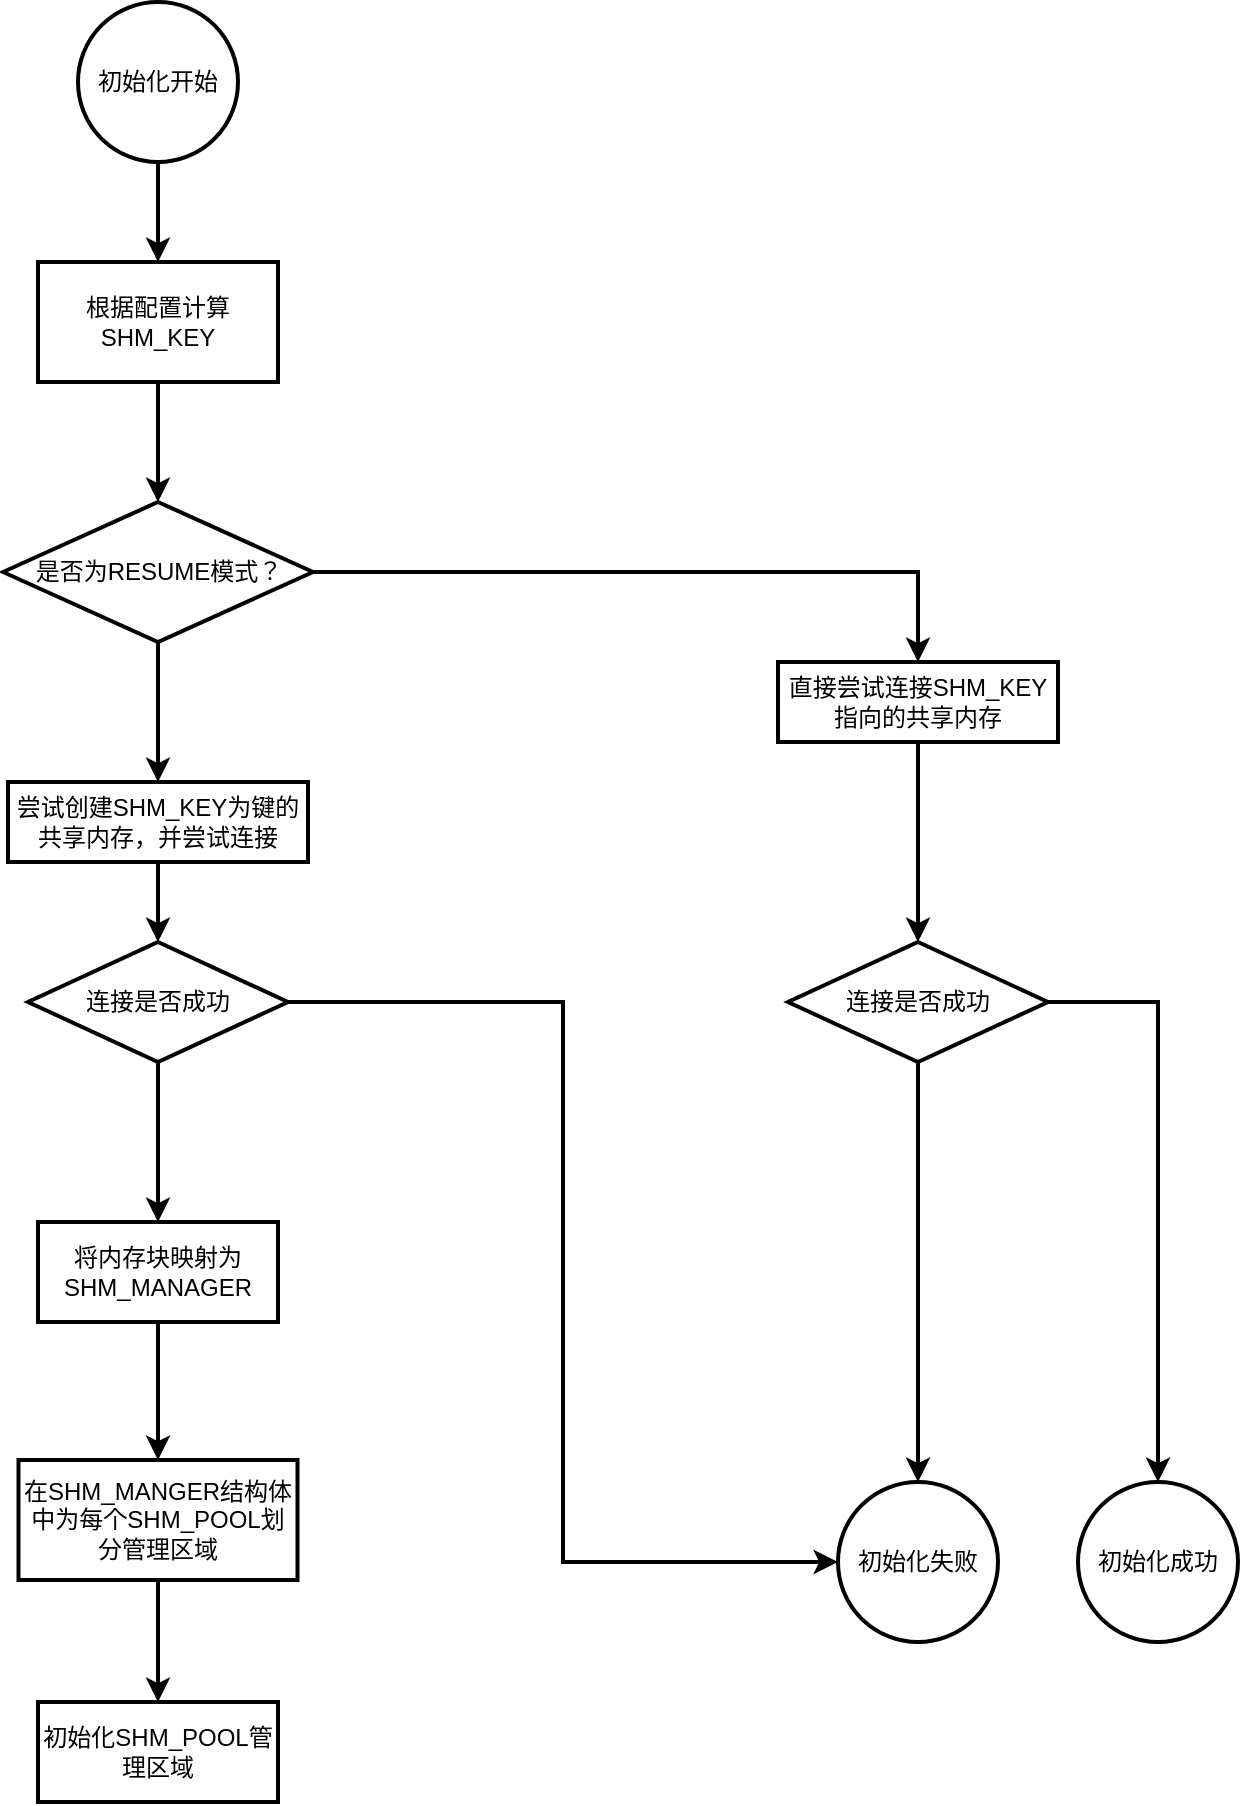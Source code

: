 <mxfile version="13.6.0" type="github">
  <diagram id="hVP1Le8sTzmIoUoRDAnq" name="Page-1">
    <mxGraphModel dx="1381" dy="769" grid="1" gridSize="10" guides="1" tooltips="1" connect="1" arrows="1" fold="1" page="1" pageScale="1" pageWidth="827" pageHeight="1169" math="0" shadow="0">
      <root>
        <mxCell id="0" />
        <mxCell id="1" parent="0" />
        <mxCell id="XEBLtiGvCpJ2jnbF5ncU-4" style="edgeStyle=orthogonalEdgeStyle;rounded=0;orthogonalLoop=1;jettySize=auto;html=1;exitX=0.5;exitY=1;exitDx=0;exitDy=0;entryX=0.5;entryY=0;entryDx=0;entryDy=0;strokeWidth=2;" edge="1" parent="1" source="XEBLtiGvCpJ2jnbF5ncU-1" target="XEBLtiGvCpJ2jnbF5ncU-2">
          <mxGeometry relative="1" as="geometry" />
        </mxCell>
        <mxCell id="XEBLtiGvCpJ2jnbF5ncU-1" value="初始化开始" style="ellipse;whiteSpace=wrap;html=1;aspect=fixed;strokeWidth=2;" vertex="1" parent="1">
          <mxGeometry x="350" y="30" width="80" height="80" as="geometry" />
        </mxCell>
        <mxCell id="XEBLtiGvCpJ2jnbF5ncU-8" style="edgeStyle=orthogonalEdgeStyle;rounded=0;orthogonalLoop=1;jettySize=auto;html=1;exitX=0.5;exitY=1;exitDx=0;exitDy=0;entryX=0.5;entryY=0;entryDx=0;entryDy=0;strokeWidth=2;" edge="1" parent="1" source="XEBLtiGvCpJ2jnbF5ncU-2" target="XEBLtiGvCpJ2jnbF5ncU-6">
          <mxGeometry relative="1" as="geometry" />
        </mxCell>
        <mxCell id="XEBLtiGvCpJ2jnbF5ncU-2" value="根据配置计算SHM_KEY" style="rounded=0;whiteSpace=wrap;html=1;strokeWidth=2;" vertex="1" parent="1">
          <mxGeometry x="330" y="160" width="120" height="60" as="geometry" />
        </mxCell>
        <mxCell id="XEBLtiGvCpJ2jnbF5ncU-11" style="edgeStyle=orthogonalEdgeStyle;rounded=0;orthogonalLoop=1;jettySize=auto;html=1;exitX=1;exitY=0.5;exitDx=0;exitDy=0;strokeWidth=2;" edge="1" parent="1" source="XEBLtiGvCpJ2jnbF5ncU-6" target="XEBLtiGvCpJ2jnbF5ncU-13">
          <mxGeometry relative="1" as="geometry">
            <mxPoint x="545" y="390" as="targetPoint" />
            <Array as="points">
              <mxPoint x="770" y="315" />
            </Array>
          </mxGeometry>
        </mxCell>
        <mxCell id="XEBLtiGvCpJ2jnbF5ncU-23" style="edgeStyle=orthogonalEdgeStyle;rounded=0;orthogonalLoop=1;jettySize=auto;html=1;exitX=0.5;exitY=1;exitDx=0;exitDy=0;entryX=0.5;entryY=0;entryDx=0;entryDy=0;strokeWidth=2;" edge="1" parent="1" source="XEBLtiGvCpJ2jnbF5ncU-6" target="XEBLtiGvCpJ2jnbF5ncU-22">
          <mxGeometry relative="1" as="geometry" />
        </mxCell>
        <mxCell id="XEBLtiGvCpJ2jnbF5ncU-6" value="是否为RESUME模式？" style="rhombus;whiteSpace=wrap;html=1;strokeWidth=2;" vertex="1" parent="1">
          <mxGeometry x="312.5" y="280" width="155" height="70" as="geometry" />
        </mxCell>
        <mxCell id="XEBLtiGvCpJ2jnbF5ncU-16" style="edgeStyle=orthogonalEdgeStyle;rounded=0;orthogonalLoop=1;jettySize=auto;html=1;exitX=0.5;exitY=1;exitDx=0;exitDy=0;entryX=0.5;entryY=0;entryDx=0;entryDy=0;strokeWidth=2;" edge="1" parent="1" source="XEBLtiGvCpJ2jnbF5ncU-13" target="XEBLtiGvCpJ2jnbF5ncU-15">
          <mxGeometry relative="1" as="geometry" />
        </mxCell>
        <mxCell id="XEBLtiGvCpJ2jnbF5ncU-13" value="直接尝试连接SHM_KEY指向的共享内存" style="rounded=0;whiteSpace=wrap;html=1;strokeWidth=2;align=center;" vertex="1" parent="1">
          <mxGeometry x="700" y="360" width="140" height="40" as="geometry" />
        </mxCell>
        <mxCell id="XEBLtiGvCpJ2jnbF5ncU-14" value="初始化成功" style="ellipse;whiteSpace=wrap;html=1;aspect=fixed;strokeWidth=2;align=center;" vertex="1" parent="1">
          <mxGeometry x="850" y="770" width="80" height="80" as="geometry" />
        </mxCell>
        <mxCell id="XEBLtiGvCpJ2jnbF5ncU-20" style="edgeStyle=orthogonalEdgeStyle;rounded=0;orthogonalLoop=1;jettySize=auto;html=1;exitX=0.5;exitY=1;exitDx=0;exitDy=0;strokeWidth=2;" edge="1" parent="1" source="XEBLtiGvCpJ2jnbF5ncU-15" target="XEBLtiGvCpJ2jnbF5ncU-18">
          <mxGeometry relative="1" as="geometry" />
        </mxCell>
        <mxCell id="XEBLtiGvCpJ2jnbF5ncU-21" style="edgeStyle=orthogonalEdgeStyle;rounded=0;orthogonalLoop=1;jettySize=auto;html=1;exitX=1;exitY=0.5;exitDx=0;exitDy=0;strokeWidth=2;" edge="1" parent="1" source="XEBLtiGvCpJ2jnbF5ncU-15" target="XEBLtiGvCpJ2jnbF5ncU-14">
          <mxGeometry relative="1" as="geometry" />
        </mxCell>
        <mxCell id="XEBLtiGvCpJ2jnbF5ncU-15" value="连接是否成功" style="rhombus;whiteSpace=wrap;html=1;strokeWidth=2;align=center;" vertex="1" parent="1">
          <mxGeometry x="705" y="500" width="130" height="60" as="geometry" />
        </mxCell>
        <mxCell id="XEBLtiGvCpJ2jnbF5ncU-18" value="初始化失败" style="ellipse;whiteSpace=wrap;html=1;aspect=fixed;strokeWidth=2;align=center;" vertex="1" parent="1">
          <mxGeometry x="730" y="770" width="80" height="80" as="geometry" />
        </mxCell>
        <mxCell id="XEBLtiGvCpJ2jnbF5ncU-26" style="edgeStyle=orthogonalEdgeStyle;rounded=0;orthogonalLoop=1;jettySize=auto;html=1;exitX=0.5;exitY=1;exitDx=0;exitDy=0;entryX=0.5;entryY=0;entryDx=0;entryDy=0;strokeWidth=2;" edge="1" parent="1" source="XEBLtiGvCpJ2jnbF5ncU-22" target="XEBLtiGvCpJ2jnbF5ncU-25">
          <mxGeometry relative="1" as="geometry" />
        </mxCell>
        <mxCell id="XEBLtiGvCpJ2jnbF5ncU-22" value="尝试创建SHM_KEY为键的共享内存，并尝试连接" style="rounded=0;whiteSpace=wrap;html=1;strokeWidth=2;align=center;" vertex="1" parent="1">
          <mxGeometry x="315" y="420" width="150" height="40" as="geometry" />
        </mxCell>
        <mxCell id="XEBLtiGvCpJ2jnbF5ncU-27" style="edgeStyle=orthogonalEdgeStyle;rounded=0;orthogonalLoop=1;jettySize=auto;html=1;exitX=1;exitY=0.5;exitDx=0;exitDy=0;entryX=0;entryY=0.5;entryDx=0;entryDy=0;strokeWidth=2;" edge="1" parent="1" source="XEBLtiGvCpJ2jnbF5ncU-25" target="XEBLtiGvCpJ2jnbF5ncU-18">
          <mxGeometry relative="1" as="geometry" />
        </mxCell>
        <mxCell id="XEBLtiGvCpJ2jnbF5ncU-29" style="edgeStyle=orthogonalEdgeStyle;rounded=0;orthogonalLoop=1;jettySize=auto;html=1;exitX=0.5;exitY=1;exitDx=0;exitDy=0;entryX=0.5;entryY=0;entryDx=0;entryDy=0;strokeWidth=2;" edge="1" parent="1" source="XEBLtiGvCpJ2jnbF5ncU-25" target="XEBLtiGvCpJ2jnbF5ncU-28">
          <mxGeometry relative="1" as="geometry" />
        </mxCell>
        <mxCell id="XEBLtiGvCpJ2jnbF5ncU-25" value="连接是否成功" style="rhombus;whiteSpace=wrap;html=1;strokeWidth=2;align=center;" vertex="1" parent="1">
          <mxGeometry x="325" y="500" width="130" height="60" as="geometry" />
        </mxCell>
        <mxCell id="XEBLtiGvCpJ2jnbF5ncU-31" style="edgeStyle=orthogonalEdgeStyle;rounded=0;orthogonalLoop=1;jettySize=auto;html=1;exitX=0.5;exitY=1;exitDx=0;exitDy=0;entryX=0.5;entryY=0;entryDx=0;entryDy=0;strokeWidth=2;" edge="1" parent="1" source="XEBLtiGvCpJ2jnbF5ncU-28" target="XEBLtiGvCpJ2jnbF5ncU-30">
          <mxGeometry relative="1" as="geometry" />
        </mxCell>
        <mxCell id="XEBLtiGvCpJ2jnbF5ncU-28" value="将内存块映射为SHM_MANAGER" style="rounded=0;whiteSpace=wrap;html=1;strokeWidth=2;align=center;" vertex="1" parent="1">
          <mxGeometry x="330" y="640" width="120" height="50" as="geometry" />
        </mxCell>
        <mxCell id="XEBLtiGvCpJ2jnbF5ncU-33" style="edgeStyle=orthogonalEdgeStyle;rounded=0;orthogonalLoop=1;jettySize=auto;html=1;exitX=0.5;exitY=1;exitDx=0;exitDy=0;entryX=0.5;entryY=0;entryDx=0;entryDy=0;strokeWidth=2;" edge="1" parent="1" source="XEBLtiGvCpJ2jnbF5ncU-30" target="XEBLtiGvCpJ2jnbF5ncU-32">
          <mxGeometry relative="1" as="geometry" />
        </mxCell>
        <mxCell id="XEBLtiGvCpJ2jnbF5ncU-30" value="在SHM_MANGER结构体中为每个SHM_POOL划分管理区域" style="rounded=0;whiteSpace=wrap;html=1;strokeWidth=2;align=center;" vertex="1" parent="1">
          <mxGeometry x="320.25" y="759" width="139.5" height="60" as="geometry" />
        </mxCell>
        <mxCell id="XEBLtiGvCpJ2jnbF5ncU-32" value="&lt;span&gt;初始化SHM_POOL管理区域&lt;/span&gt;" style="rounded=0;whiteSpace=wrap;html=1;strokeWidth=2;align=center;" vertex="1" parent="1">
          <mxGeometry x="330" y="880" width="120" height="50" as="geometry" />
        </mxCell>
      </root>
    </mxGraphModel>
  </diagram>
</mxfile>
